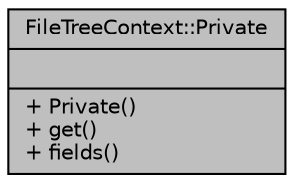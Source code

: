 digraph "FileTreeContext::Private"
{
 // LATEX_PDF_SIZE
  edge [fontname="Helvetica",fontsize="10",labelfontname="Helvetica",labelfontsize="10"];
  node [fontname="Helvetica",fontsize="10",shape=record];
  Node1 [label="{FileTreeContext::Private\n||+ Private()\l+ get()\l+ fields()\l}",height=0.2,width=0.4,color="black", fillcolor="grey75", style="filled", fontcolor="black",tooltip=" "];
}
